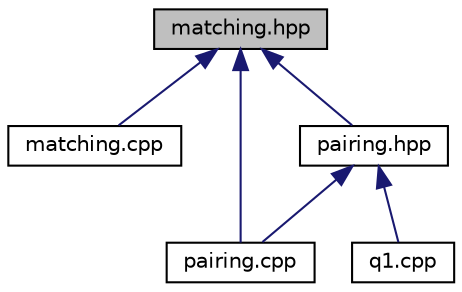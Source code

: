 digraph "matching.hpp"
{
  edge [fontname="Helvetica",fontsize="10",labelfontname="Helvetica",labelfontsize="10"];
  node [fontname="Helvetica",fontsize="10",shape=record];
  Node1 [label="matching.hpp",height=0.2,width=0.4,color="black", fillcolor="grey75", style="filled", fontcolor="black"];
  Node1 -> Node2 [dir="back",color="midnightblue",fontsize="10",style="solid",fontname="Helvetica"];
  Node2 [label="matching.cpp",height=0.2,width=0.4,color="black", fillcolor="white", style="filled",URL="$matching_8cpp.html"];
  Node1 -> Node3 [dir="back",color="midnightblue",fontsize="10",style="solid",fontname="Helvetica"];
  Node3 [label="pairing.cpp",height=0.2,width=0.4,color="black", fillcolor="white", style="filled",URL="$pairing_8cpp.html"];
  Node1 -> Node4 [dir="back",color="midnightblue",fontsize="10",style="solid",fontname="Helvetica"];
  Node4 [label="pairing.hpp",height=0.2,width=0.4,color="black", fillcolor="white", style="filled",URL="$pairing_8hpp.html"];
  Node4 -> Node3 [dir="back",color="midnightblue",fontsize="10",style="solid",fontname="Helvetica"];
  Node4 -> Node5 [dir="back",color="midnightblue",fontsize="10",style="solid",fontname="Helvetica"];
  Node5 [label="q1.cpp",height=0.2,width=0.4,color="black", fillcolor="white", style="filled",URL="$q1_8cpp.html"];
}
